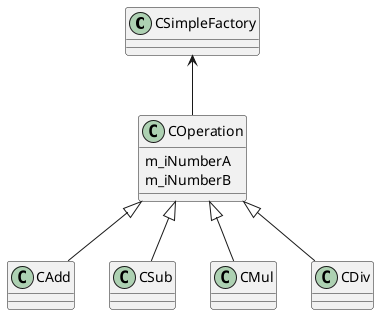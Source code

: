 @startuml

class CSimpleFactory {

}

class COperation {
    m_iNumberA
    m_iNumberB
}

CSimpleFactory <-- COperation
COperation <|-- CAdd
COperation <|-- CSub
COperation <|-- CMul
COperation <|-- CDiv

@enduml